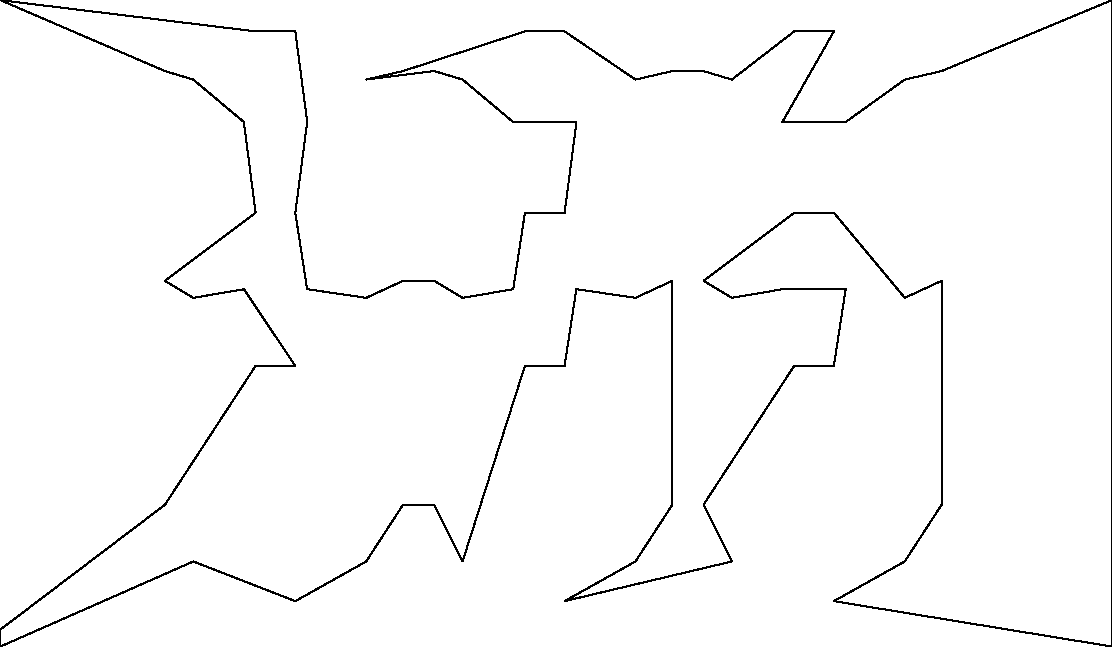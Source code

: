 unitsize(0.001cm);
// 121624
draw((3600,2300)--(5400,1600));
draw((5400,1600)--(6650,2300));
draw((6650,2300)--(7300,3300));
draw((7300,3300)--(7850,3300));
draw((7850,3300)--(8350,2300));
draw((8350,2300)--(9450,5750));
draw((9450,5750)--(10150,5750));
draw((10150,5750)--(10358,7103));
draw((10358,7103)--(11400,6950));
draw((11400,6950)--(12050,7250));
draw((12050,7250)--(12050,3300));
draw((12050,3300)--(11400,2300));
draw((11400,2300)--(10150,1600));
draw((10150,1600)--(13100,2300));
draw((13100,2300)--(12600,3300));
draw((12600,3300)--(14200,5750));
draw((14200,5750)--(14900,5750));
draw((14900,5750)--(15108,7103));
draw((15108,7103)--(13993,7102));
draw((13993,7102)--(13100,6950));
draw((13100,6950)--(12600,7250));
draw((12600,7250)--(14200,8450));
draw((14200,8450)--(14900,8450));
draw((14900,8450)--(16150,6950));
draw((16150,6950)--(16800,7250));
draw((16800,7250)--(16800,3300));
draw((16800,3300)--(16150,2300));
draw((16150,2300)--(14900,1600));
draw((14900,1600)--(19800,800));
draw((19800,800)--(19800,10000));
draw((19800,10000)--(19800,11900));
draw((19800,11900)--(19800,12200));
draw((19800,12200)--(16800,10950));
draw((16800,10950)--(16150,10800));
draw((16150,10800)--(15110,10053));
draw((15110,10053)--(13992,10052));
draw((13992,10052)--(14900,11650));
draw((14900,11650)--(14200,11650));
draw((14200,11650)--(13100,10800));
draw((13100,10800)--(12600,10950));
draw((12600,10950)--(12050,10950));
draw((12050,10950)--(11400,10800));
draw((11400,10800)--(10150,11650));
draw((10150,11650)--(9450,11650));
draw((9450,11650)--(7300,10950));
draw((7300,10950)--(6650,10800));
draw((6650,10800)--(7850,10950));
draw((7850,10950)--(8350,10800));
draw((8350,10800)--(9242,10052));
draw((9242,10052)--(10360,10053));
draw((10360,10053)--(10150,8450));
draw((10150,8450)--(9450,8450));
draw((9450,8450)--(9243,7102));
draw((9243,7102)--(8350,6950));
draw((8350,6950)--(7850,7250));
draw((7850,7250)--(7300,7250));
draw((7300,7250)--(6650,6950));
draw((6650,6950)--(5608,7103));
draw((5608,7103)--(5400,8450));
draw((5400,8450)--(5610,10053));
draw((5610,10053)--(5400,11650));
draw((5400,11650)--(4700,11650));
draw((4700,11650)--(200,12200));
draw((200,12200)--(3100,10950));
draw((3100,10950)--(3600,10800));
draw((3600,10800)--(4492,10052));
draw((4492,10052)--(4700,8450));
draw((4700,8450)--(3100,7250));
draw((3100,7250)--(3600,6950));
draw((3600,6950)--(4493,7102));
draw((4493,7102)--(5400,5750));
draw((5400,5750)--(4700,5750));
draw((4700,5750)--(3100,3300));
draw((3100,3300)--(200,1100));
draw((200,1100)--(200,800));
draw((200,800)--(3600,2300));
